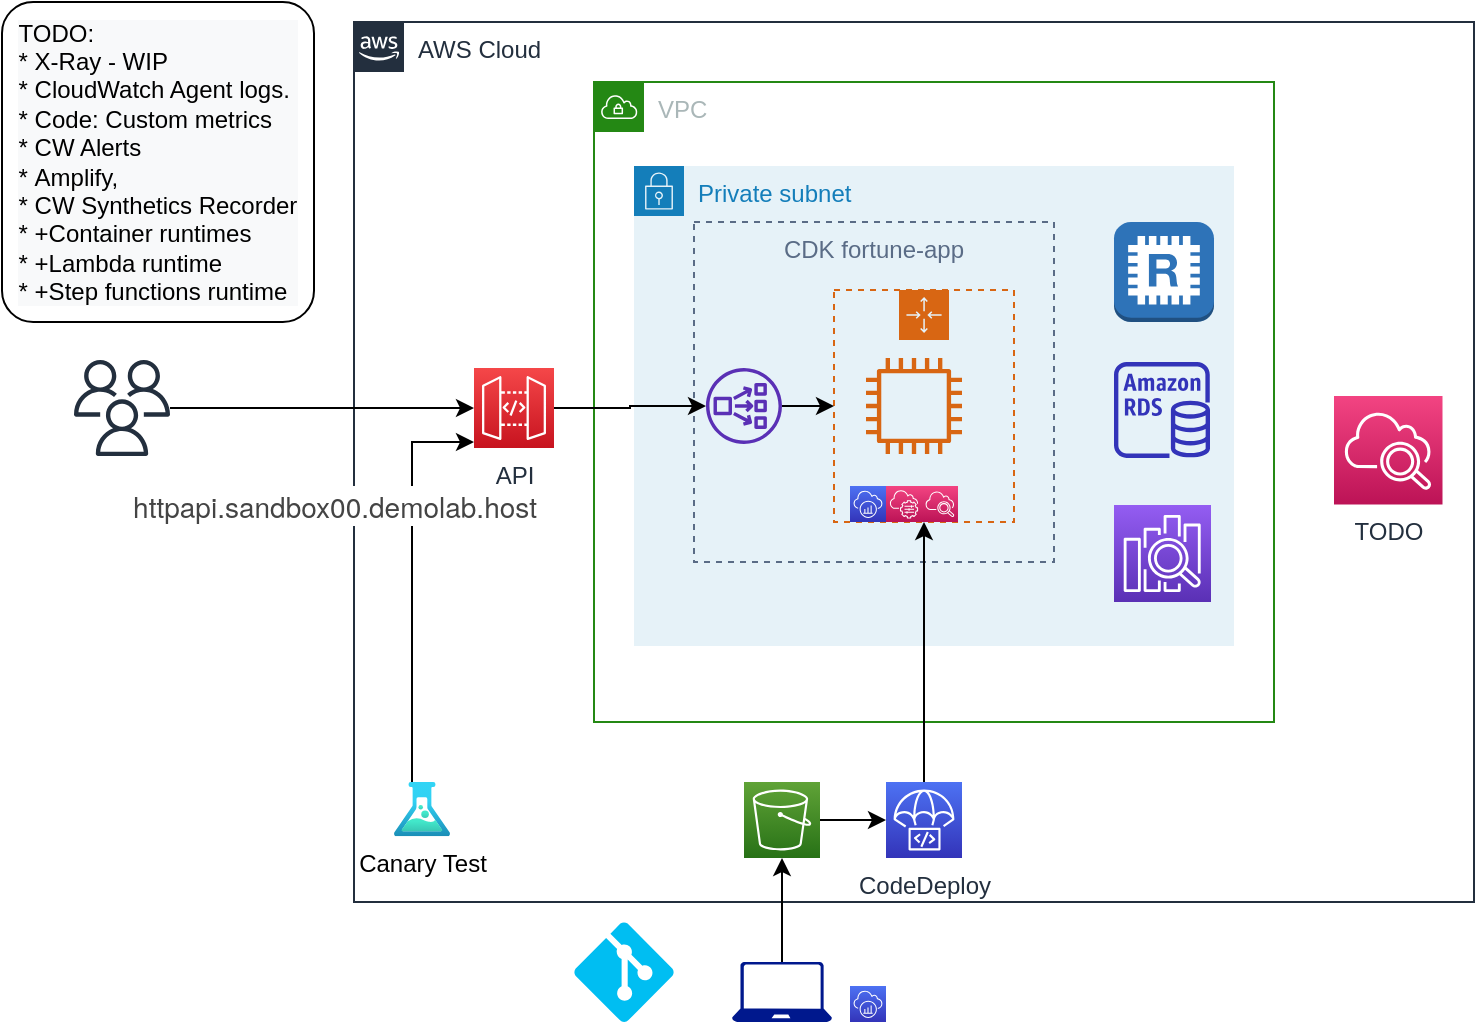 <mxfile version="14.1.8" type="device"><diagram id="olvK5_AUkRqenSrfAZo5" name="Page-1"><mxGraphModel dx="946" dy="633" grid="1" gridSize="10" guides="1" tooltips="1" connect="1" arrows="1" fold="1" page="1" pageScale="1" pageWidth="827" pageHeight="583" math="0" shadow="0"><root><mxCell id="0"/><mxCell id="1" parent="0"/><mxCell id="b2odxIZft_Cw4GQoxXqR-26" value="AWS Cloud" style="points=[[0,0],[0.25,0],[0.5,0],[0.75,0],[1,0],[1,0.25],[1,0.5],[1,0.75],[1,1],[0.75,1],[0.5,1],[0.25,1],[0,1],[0,0.75],[0,0.5],[0,0.25]];outlineConnect=0;gradientColor=none;html=1;whiteSpace=wrap;fontSize=12;fontStyle=0;shape=mxgraph.aws4.group;grIcon=mxgraph.aws4.group_aws_cloud_alt;strokeColor=#232F3E;fillColor=none;verticalAlign=top;align=left;spacingLeft=30;fontColor=#232F3E;dashed=0;" parent="1" vertex="1"><mxGeometry x="200" y="50" width="560" height="440" as="geometry"/></mxCell><mxCell id="b2odxIZft_Cw4GQoxXqR-2" value="VPC" style="points=[[0,0],[0.25,0],[0.5,0],[0.75,0],[1,0],[1,0.25],[1,0.5],[1,0.75],[1,1],[0.75,1],[0.5,1],[0.25,1],[0,1],[0,0.75],[0,0.5],[0,0.25]];outlineConnect=0;gradientColor=none;html=1;whiteSpace=wrap;fontSize=12;fontStyle=0;shape=mxgraph.aws4.group;grIcon=mxgraph.aws4.group_vpc;strokeColor=#248814;fillColor=none;verticalAlign=top;align=left;spacingLeft=30;fontColor=#AAB7B8;dashed=0;" parent="1" vertex="1"><mxGeometry x="320" y="80" width="340" height="320" as="geometry"/></mxCell><mxCell id="b2odxIZft_Cw4GQoxXqR-3" value="Private subnet" style="points=[[0,0],[0.25,0],[0.5,0],[0.75,0],[1,0],[1,0.25],[1,0.5],[1,0.75],[1,1],[0.75,1],[0.5,1],[0.25,1],[0,1],[0,0.75],[0,0.5],[0,0.25]];outlineConnect=0;gradientColor=none;html=1;whiteSpace=wrap;fontSize=12;fontStyle=0;shape=mxgraph.aws4.group;grIcon=mxgraph.aws4.group_security_group;grStroke=0;strokeColor=#147EBA;fillColor=#E6F2F8;verticalAlign=top;align=left;spacingLeft=30;fontColor=#147EBA;dashed=0;" parent="1" vertex="1"><mxGeometry x="340" y="122" width="300" height="240" as="geometry"/></mxCell><mxCell id="b2odxIZft_Cw4GQoxXqR-6" value="CDK fortune-app" style="fillColor=none;strokeColor=#5A6C86;dashed=1;verticalAlign=top;fontStyle=0;fontColor=#5A6C86;" parent="1" vertex="1"><mxGeometry x="370" y="150" width="180" height="170" as="geometry"/></mxCell><mxCell id="b2odxIZft_Cw4GQoxXqR-5" value="" style="points=[[0,0],[0.25,0],[0.5,0],[0.75,0],[1,0],[1,0.25],[1,0.5],[1,0.75],[1,1],[0.75,1],[0.5,1],[0.25,1],[0,1],[0,0.75],[0,0.5],[0,0.25]];outlineConnect=0;gradientColor=none;html=1;whiteSpace=wrap;fontSize=12;fontStyle=0;shape=mxgraph.aws4.groupCenter;grIcon=mxgraph.aws4.group_auto_scaling_group;grStroke=1;strokeColor=#D86613;fillColor=none;verticalAlign=top;align=center;fontColor=#D86613;dashed=1;spacingTop=25;" parent="1" vertex="1"><mxGeometry x="440" y="184" width="90" height="116" as="geometry"/></mxCell><mxCell id="b2odxIZft_Cw4GQoxXqR-7" value="" style="outlineConnect=0;fontColor=#232F3E;gradientColor=none;fillColor=#D86613;strokeColor=none;dashed=0;verticalLabelPosition=bottom;verticalAlign=top;align=center;html=1;fontSize=12;fontStyle=0;aspect=fixed;pointerEvents=1;shape=mxgraph.aws4.instance2;" parent="1" vertex="1"><mxGeometry x="456" y="218" width="48" height="48" as="geometry"/></mxCell><mxCell id="b2odxIZft_Cw4GQoxXqR-19" style="edgeStyle=orthogonalEdgeStyle;rounded=0;orthogonalLoop=1;jettySize=auto;html=1;" parent="1" source="b2odxIZft_Cw4GQoxXqR-4" target="b2odxIZft_Cw4GQoxXqR-5" edge="1"><mxGeometry relative="1" as="geometry"/></mxCell><mxCell id="b2odxIZft_Cw4GQoxXqR-4" value="" style="outlineConnect=0;fontColor=#232F3E;gradientColor=none;fillColor=#5A30B5;strokeColor=none;dashed=0;verticalLabelPosition=bottom;verticalAlign=top;align=center;html=1;fontSize=12;fontStyle=0;aspect=fixed;pointerEvents=1;shape=mxgraph.aws4.network_load_balancer;" parent="1" vertex="1"><mxGeometry x="376" y="223" width="38" height="38" as="geometry"/></mxCell><mxCell id="b2odxIZft_Cw4GQoxXqR-21" style="edgeStyle=orthogonalEdgeStyle;rounded=0;orthogonalLoop=1;jettySize=auto;html=1;" parent="1" source="b2odxIZft_Cw4GQoxXqR-8" target="b2odxIZft_Cw4GQoxXqR-5" edge="1"><mxGeometry relative="1" as="geometry"/></mxCell><mxCell id="b2odxIZft_Cw4GQoxXqR-8" value="CodeDeploy" style="outlineConnect=0;fontColor=#232F3E;gradientColor=#4D72F3;gradientDirection=north;fillColor=#3334B9;strokeColor=#ffffff;dashed=0;verticalLabelPosition=bottom;verticalAlign=top;align=center;html=1;fontSize=12;fontStyle=0;aspect=fixed;shape=mxgraph.aws4.resourceIcon;resIcon=mxgraph.aws4.codedeploy;" parent="1" vertex="1"><mxGeometry x="466" y="430" width="38" height="38" as="geometry"/></mxCell><mxCell id="b2odxIZft_Cw4GQoxXqR-9" value="" style="outlineConnect=0;dashed=0;verticalLabelPosition=bottom;verticalAlign=top;align=center;html=1;shape=mxgraph.aws3.redis;fillColor=#2E73B8;gradientColor=none;" parent="1" vertex="1"><mxGeometry x="580" y="150" width="50" height="50" as="geometry"/></mxCell><mxCell id="b2odxIZft_Cw4GQoxXqR-10" value="" style="outlineConnect=0;fontColor=#232F3E;gradientColor=none;fillColor=#3334B9;strokeColor=none;dashed=0;verticalLabelPosition=bottom;verticalAlign=top;align=center;html=1;fontSize=12;fontStyle=0;aspect=fixed;pointerEvents=1;shape=mxgraph.aws4.rds_instance;" parent="1" vertex="1"><mxGeometry x="580" y="220" width="48" height="48" as="geometry"/></mxCell><mxCell id="b2odxIZft_Cw4GQoxXqR-11" value="" style="outlineConnect=0;fontColor=#232F3E;gradientColor=#945DF2;gradientDirection=north;fillColor=#5A30B5;strokeColor=#ffffff;dashed=0;verticalLabelPosition=bottom;verticalAlign=top;align=center;html=1;fontSize=12;fontStyle=0;aspect=fixed;shape=mxgraph.aws4.resourceIcon;resIcon=mxgraph.aws4.elasticsearch_service;" parent="1" vertex="1"><mxGeometry x="580" y="291.5" width="48.5" height="48.5" as="geometry"/></mxCell><mxCell id="b2odxIZft_Cw4GQoxXqR-22" style="edgeStyle=orthogonalEdgeStyle;rounded=0;orthogonalLoop=1;jettySize=auto;html=1;" parent="1" source="b2odxIZft_Cw4GQoxXqR-24" target="b2odxIZft_Cw4GQoxXqR-8" edge="1"><mxGeometry relative="1" as="geometry"/></mxCell><mxCell id="b2odxIZft_Cw4GQoxXqR-12" value="" style="verticalLabelPosition=bottom;html=1;verticalAlign=top;align=center;strokeColor=none;fillColor=#00BEF2;shape=mxgraph.azure.git_repository;" parent="1" vertex="1"><mxGeometry x="310" y="500" width="50" height="50" as="geometry"/></mxCell><mxCell id="b2odxIZft_Cw4GQoxXqR-16" style="edgeStyle=orthogonalEdgeStyle;rounded=0;orthogonalLoop=1;jettySize=auto;html=1;" parent="1" source="b2odxIZft_Cw4GQoxXqR-15" target="b2odxIZft_Cw4GQoxXqR-4" edge="1"><mxGeometry relative="1" as="geometry"/></mxCell><mxCell id="b2odxIZft_Cw4GQoxXqR-15" value="API" style="outlineConnect=0;fontColor=#232F3E;gradientColor=#F54749;gradientDirection=north;fillColor=#C7131F;strokeColor=#ffffff;dashed=0;verticalLabelPosition=bottom;verticalAlign=top;align=center;html=1;fontSize=12;fontStyle=0;aspect=fixed;shape=mxgraph.aws4.resourceIcon;resIcon=mxgraph.aws4.api_gateway;" parent="1" vertex="1"><mxGeometry x="260" y="223" width="40" height="40" as="geometry"/></mxCell><mxCell id="b2odxIZft_Cw4GQoxXqR-25" style="edgeStyle=orthogonalEdgeStyle;rounded=0;orthogonalLoop=1;jettySize=auto;html=1;" parent="1" source="b2odxIZft_Cw4GQoxXqR-23" target="b2odxIZft_Cw4GQoxXqR-24" edge="1"><mxGeometry relative="1" as="geometry"/></mxCell><mxCell id="b2odxIZft_Cw4GQoxXqR-23" value="" style="aspect=fixed;pointerEvents=1;shadow=0;dashed=0;html=1;strokeColor=none;labelPosition=center;verticalLabelPosition=bottom;verticalAlign=top;align=center;fillColor=#00188D;shape=mxgraph.azure.laptop" parent="1" vertex="1"><mxGeometry x="389" y="520" width="50" height="30" as="geometry"/></mxCell><mxCell id="b2odxIZft_Cw4GQoxXqR-24" value="" style="outlineConnect=0;fontColor=#232F3E;gradientColor=#60A337;gradientDirection=north;fillColor=#277116;strokeColor=#ffffff;dashed=0;verticalLabelPosition=bottom;verticalAlign=top;align=center;html=1;fontSize=12;fontStyle=0;aspect=fixed;shape=mxgraph.aws4.resourceIcon;resIcon=mxgraph.aws4.s3;" parent="1" vertex="1"><mxGeometry x="395" y="430" width="38" height="38" as="geometry"/></mxCell><mxCell id="b2odxIZft_Cw4GQoxXqR-28" style="edgeStyle=orthogonalEdgeStyle;rounded=0;orthogonalLoop=1;jettySize=auto;html=1;" parent="1" source="b2odxIZft_Cw4GQoxXqR-27" target="b2odxIZft_Cw4GQoxXqR-15" edge="1"><mxGeometry relative="1" as="geometry"/></mxCell><mxCell id="b2odxIZft_Cw4GQoxXqR-27" value="" style="outlineConnect=0;fontColor=#232F3E;gradientColor=none;fillColor=#232F3E;strokeColor=none;dashed=0;verticalLabelPosition=bottom;verticalAlign=top;align=center;html=1;fontSize=12;fontStyle=0;aspect=fixed;pointerEvents=1;shape=mxgraph.aws4.users;" parent="1" vertex="1"><mxGeometry x="60" y="219" width="48" height="48" as="geometry"/></mxCell><mxCell id="b2odxIZft_Cw4GQoxXqR-31" style="edgeStyle=orthogonalEdgeStyle;rounded=0;orthogonalLoop=1;jettySize=auto;html=1;" parent="1" source="b2odxIZft_Cw4GQoxXqR-29" target="b2odxIZft_Cw4GQoxXqR-15" edge="1"><mxGeometry relative="1" as="geometry"><Array as="points"><mxPoint x="229" y="260"/></Array></mxGeometry></mxCell><mxCell id="b2odxIZft_Cw4GQoxXqR-29" value="Canary Test" style="aspect=fixed;html=1;points=[];align=center;image;fontSize=12;image=img/lib/azure2/general/Load_Test.svg;" parent="1" vertex="1"><mxGeometry x="220" y="430" width="28" height="27.17" as="geometry"/></mxCell><mxCell id="b2odxIZft_Cw4GQoxXqR-32" value="TODO" style="outlineConnect=0;fontColor=#232F3E;gradientColor=#F34482;gradientDirection=north;fillColor=#BC1356;strokeColor=#ffffff;dashed=0;verticalLabelPosition=bottom;verticalAlign=top;align=center;html=1;fontSize=12;fontStyle=0;aspect=fixed;shape=mxgraph.aws4.resourceIcon;resIcon=mxgraph.aws4.cloudwatch_2;" parent="1" vertex="1"><mxGeometry x="690" y="237" width="54.25" height="54.25" as="geometry"/></mxCell><mxCell id="b2odxIZft_Cw4GQoxXqR-34" value="&lt;div style=&quot;color: rgb(0 , 0 , 0) ; font-family: &amp;#34;helvetica&amp;#34; ; font-size: 12px ; font-style: normal ; font-weight: 400 ; letter-spacing: normal ; text-indent: 0px ; text-transform: none ; word-spacing: 0px ; background-color: rgb(248 , 249 , 250) ; text-align: left&quot;&gt;&lt;span&gt;TODO:&amp;nbsp;&lt;/span&gt;&lt;/div&gt;&lt;div style=&quot;color: rgb(0 , 0 , 0) ; font-family: &amp;#34;helvetica&amp;#34; ; font-size: 12px ; font-style: normal ; font-weight: 400 ; letter-spacing: normal ; text-indent: 0px ; text-transform: none ; word-spacing: 0px ; background-color: rgb(248 , 249 , 250) ; text-align: left&quot;&gt;&lt;div&gt;* X-Ray - WIP&lt;/div&gt;&lt;div&gt;* CloudWatch Agent logs.&lt;/div&gt;&lt;div&gt;* Code: Custom metrics&amp;nbsp;&lt;/div&gt;&lt;div&gt;* CW Alerts&lt;/div&gt;&lt;div&gt;*&amp;nbsp;Amplify,&lt;br&gt;&lt;/div&gt;&lt;/div&gt;&lt;div style=&quot;color: rgb(0 , 0 , 0) ; font-family: &amp;#34;helvetica&amp;#34; ; font-size: 12px ; font-style: normal ; font-weight: 400 ; letter-spacing: normal ; text-indent: 0px ; text-transform: none ; word-spacing: 0px ; background-color: rgb(248 , 249 , 250) ; text-align: left&quot;&gt;&lt;span&gt;* CW Synthetics Recorder&lt;/span&gt;&lt;/div&gt;&lt;div style=&quot;color: rgb(0 , 0 , 0) ; font-family: &amp;#34;helvetica&amp;#34; ; font-size: 12px ; font-style: normal ; font-weight: 400 ; letter-spacing: normal ; text-indent: 0px ; text-transform: none ; word-spacing: 0px ; background-color: rgb(248 , 249 , 250) ; text-align: left&quot;&gt;* +Container runtimes&lt;br&gt;&lt;/div&gt;&lt;div style=&quot;color: rgb(0 , 0 , 0) ; font-family: &amp;#34;helvetica&amp;#34; ; font-size: 12px ; font-style: normal ; font-weight: 400 ; letter-spacing: normal ; text-indent: 0px ; text-transform: none ; word-spacing: 0px ; background-color: rgb(248 , 249 , 250) ; text-align: left&quot;&gt;&lt;span&gt;* +Lambda runtime&lt;/span&gt;&lt;/div&gt;&lt;div style=&quot;color: rgb(0 , 0 , 0) ; font-family: &amp;#34;helvetica&amp;#34; ; font-size: 12px ; font-style: normal ; font-weight: 400 ; letter-spacing: normal ; text-indent: 0px ; text-transform: none ; word-spacing: 0px ; background-color: rgb(248 , 249 , 250) ; text-align: left&quot;&gt;* +Step functions runtime&lt;/div&gt;" style="rounded=1;whiteSpace=wrap;html=1;arcSize=10;" parent="1" vertex="1"><mxGeometry x="24" y="40" width="156" height="160" as="geometry"/></mxCell><mxCell id="6ScSvo3IKGhpYXsIGZWv-1" value="" style="outlineConnect=0;fontColor=#232F3E;gradientColor=#4D72F3;gradientDirection=north;fillColor=#3334B9;strokeColor=#ffffff;dashed=0;verticalLabelPosition=bottom;verticalAlign=top;align=center;html=1;fontSize=12;fontStyle=0;aspect=fixed;shape=mxgraph.aws4.resourceIcon;resIcon=mxgraph.aws4.xray;" vertex="1" parent="1"><mxGeometry x="448" y="282" width="18" height="18" as="geometry"/></mxCell><mxCell id="6ScSvo3IKGhpYXsIGZWv-2" value="" style="outlineConnect=0;fontColor=#232F3E;gradientColor=#4D72F3;gradientDirection=north;fillColor=#3334B9;strokeColor=#ffffff;dashed=0;verticalLabelPosition=bottom;verticalAlign=top;align=center;html=1;fontSize=12;fontStyle=0;aspect=fixed;shape=mxgraph.aws4.resourceIcon;resIcon=mxgraph.aws4.xray;" vertex="1" parent="1"><mxGeometry x="448" y="532" width="18" height="18" as="geometry"/></mxCell><mxCell id="6ScSvo3IKGhpYXsIGZWv-3" value="" style="outlineConnect=0;fontColor=#232F3E;gradientColor=#F34482;gradientDirection=north;fillColor=#BC1356;strokeColor=#ffffff;dashed=0;verticalLabelPosition=bottom;verticalAlign=top;align=center;html=1;fontSize=12;fontStyle=0;aspect=fixed;shape=mxgraph.aws4.resourceIcon;resIcon=mxgraph.aws4.systems_manager;" vertex="1" parent="1"><mxGeometry x="466" y="282" width="18" height="18" as="geometry"/></mxCell><mxCell id="6ScSvo3IKGhpYXsIGZWv-4" value="" style="outlineConnect=0;fontColor=#232F3E;gradientColor=#F34482;gradientDirection=north;fillColor=#BC1356;strokeColor=#ffffff;dashed=0;verticalLabelPosition=bottom;verticalAlign=top;align=center;html=1;fontSize=12;fontStyle=0;aspect=fixed;shape=mxgraph.aws4.resourceIcon;resIcon=mxgraph.aws4.cloudwatch_2;" vertex="1" parent="1"><mxGeometry x="484" y="282" width="18" height="18" as="geometry"/></mxCell><mxCell id="6ScSvo3IKGhpYXsIGZWv-5" value="&lt;span style=&quot;color: rgb(68 , 68 , 68) ; font-family: &amp;#34;helvetica neue&amp;#34; , &amp;#34;roboto&amp;#34; , &amp;#34;arial&amp;#34; , sans-serif ; font-size: 14px ; background-color: rgb(255 , 255 , 255)&quot;&gt;httpapi.sandbox00.demolab.host&lt;/span&gt;" style="text;html=1;align=center;verticalAlign=middle;resizable=0;points=[];autosize=1;" vertex="1" parent="1"><mxGeometry x="80" y="282" width="220" height="20" as="geometry"/></mxCell></root></mxGraphModel></diagram></mxfile>